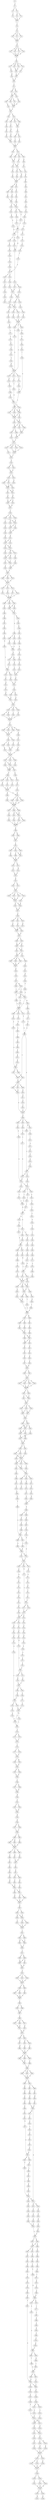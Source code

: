 strict digraph  {
	S0 -> S1 [ label = V ];
	S1 -> S2 [ label = L ];
	S1 -> S3 [ label = I ];
	S2 -> S4 [ label = S ];
	S3 -> S5 [ label = L ];
	S3 -> S6 [ label = A ];
	S4 -> S7 [ label = A ];
	S5 -> S7 [ label = A ];
	S6 -> S7 [ label = A ];
	S7 -> S8 [ label = L ];
	S8 -> S9 [ label = K ];
	S9 -> S10 [ label = N ];
	S9 -> S11 [ label = T ];
	S9 -> S12 [ label = G ];
	S10 -> S13 [ label = L ];
	S11 -> S13 [ label = L ];
	S12 -> S13 [ label = L ];
	S13 -> S14 [ label = Q ];
	S14 -> S15 [ label = Q ];
	S14 -> S16 [ label = E ];
	S14 -> S17 [ label = D ];
	S14 -> S18 [ label = A ];
	S15 -> S19 [ label = K ];
	S16 -> S19 [ label = K ];
	S17 -> S19 [ label = K ];
	S18 -> S19 [ label = K ];
	S19 -> S20 [ label = I ];
	S20 -> S21 [ label = D ];
	S20 -> S22 [ label = H ];
	S20 -> S23 [ label = Y ];
	S20 -> S24 [ label = K ];
	S21 -> S25 [ label = Q ];
	S22 -> S26 [ label = R ];
	S23 -> S27 [ label = N ];
	S24 -> S26 [ label = R ];
	S25 -> S28 [ label = M ];
	S26 -> S29 [ label = L ];
	S27 -> S29 [ label = L ];
	S28 -> S30 [ label = E ];
	S29 -> S30 [ label = E ];
	S30 -> S31 [ label = L ];
	S31 -> S32 [ label = E ];
	S31 -> S33 [ label = D ];
	S32 -> S34 [ label = K ];
	S32 -> S35 [ label = R ];
	S33 -> S35 [ label = R ];
	S34 -> S36 [ label = K ];
	S35 -> S37 [ label = T ];
	S35 -> S38 [ label = S ];
	S35 -> S39 [ label = A ];
	S36 -> S40 [ label = Q ];
	S37 -> S40 [ label = Q ];
	S38 -> S41 [ label = K ];
	S39 -> S40 [ label = Q ];
	S40 -> S42 [ label = A ];
	S41 -> S42 [ label = A ];
	S42 -> S43 [ label = K ];
	S42 -> S44 [ label = E ];
	S43 -> S45 [ label = A ];
	S44 -> S46 [ label = D ];
	S44 -> S47 [ label = K ];
	S44 -> S48 [ label = S ];
	S45 -> S49 [ label = K ];
	S46 -> S50 [ label = N ];
	S47 -> S50 [ label = N ];
	S48 -> S51 [ label = S ];
	S49 -> S52 [ label = N ];
	S50 -> S53 [ label = L ];
	S51 -> S54 [ label = M ];
	S52 -> S55 [ label = Q ];
	S53 -> S56 [ label = N ];
	S53 -> S57 [ label = K ];
	S54 -> S58 [ label = R ];
	S55 -> S59 [ label = Q ];
	S56 -> S60 [ label = T ];
	S57 -> S61 [ label = S ];
	S58 -> S59 [ label = Q ];
	S59 -> S62 [ label = L ];
	S60 -> S62 [ label = L ];
	S61 -> S62 [ label = L ];
	S62 -> S63 [ label = S ];
	S62 -> S64 [ label = A ];
	S63 -> S65 [ label = H ];
	S63 -> S66 [ label = R ];
	S63 -> S67 [ label = E ];
	S64 -> S68 [ label = A ];
	S65 -> S69 [ label = R ];
	S66 -> S70 [ label = E ];
	S67 -> S71 [ label = K ];
	S68 -> S70 [ label = E ];
	S69 -> S72 [ label = V ];
	S70 -> S73 [ label = A ];
	S70 -> S74 [ label = T ];
	S71 -> S73 [ label = A ];
	S72 -> S75 [ label = T ];
	S73 -> S76 [ label = A ];
	S73 -> S77 [ label = Q ];
	S74 -> S78 [ label = S ];
	S75 -> S79 [ label = N ];
	S76 -> S80 [ label = Q ];
	S77 -> S81 [ label = W ];
	S78 -> S82 [ label = L ];
	S79 -> S83 [ label = H ];
	S80 -> S84 [ label = Y ];
	S81 -> S84 [ label = Y ];
	S82 -> S84 [ label = Y ];
	S83 -> S85 [ label = Q ];
	S84 -> S86 [ label = K ];
	S84 -> S87 [ label = R ];
	S85 -> S88 [ label = P ];
	S86 -> S89 [ label = K ];
	S86 -> S90 [ label = D ];
	S87 -> S91 [ label = G ];
	S88 -> S92 [ label = V ];
	S89 -> S93 [ label = A ];
	S90 -> S94 [ label = L ];
	S91 -> S95 [ label = E ];
	S92 -> S96 [ label = S ];
	S93 -> S97 [ label = L ];
	S94 -> S97 [ label = L ];
	S95 -> S98 [ label = P ];
	S96 -> S99 [ label = S ];
	S97 -> S100 [ label = E ];
	S97 -> S101 [ label = T ];
	S98 -> S100 [ label = E ];
	S99 -> S102 [ label = P ];
	S100 -> S103 [ label = D ];
	S100 -> S104 [ label = Q ];
	S101 -> S105 [ label = K ];
	S102 -> S106 [ label = Y ];
	S103 -> S107 [ label = E ];
	S104 -> S108 [ label = P ];
	S105 -> S109 [ label = S ];
	S106 -> S110 [ label = V ];
	S107 -> S111 [ label = T ];
	S108 -> S112 [ label = K ];
	S109 -> S113 [ label = Q ];
	S110 -> S114 [ label = E ];
	S111 -> S115 [ label = N ];
	S111 -> S116 [ label = S ];
	S112 -> S111 [ label = T ];
	S113 -> S115 [ label = N ];
	S114 -> S117 [ label = A ];
	S115 -> S118 [ label = E ];
	S115 -> S119 [ label = S ];
	S116 -> S120 [ label = N ];
	S117 -> S121 [ label = A ];
	S118 -> S122 [ label = R ];
	S119 -> S123 [ label = P ];
	S120 -> S124 [ label = L ];
	S121 -> S125 [ label = L ];
	S122 -> S120 [ label = N ];
	S123 -> S126 [ label = T ];
	S124 -> S127 [ label = V ];
	S124 -> S128 [ label = N ];
	S125 -> S129 [ label = P ];
	S126 -> S130 [ label = A ];
	S127 -> S131 [ label = H ];
	S128 -> S132 [ label = V ];
	S129 -> S133 [ label = T ];
	S130 -> S134 [ label = K ];
	S131 -> S135 [ label = Q ];
	S131 -> S136 [ label = S ];
	S132 -> S135 [ label = Q ];
	S133 -> S137 [ label = A ];
	S134 -> S138 [ label = P ];
	S135 -> S139 [ label = E ];
	S135 -> S140 [ label = K ];
	S136 -> S141 [ label = P ];
	S137 -> S142 [ label = G ];
	S137 -> S143 [ label = E ];
	S138 -> S137 [ label = A ];
	S139 -> S144 [ label = L ];
	S140 -> S145 [ label = G ];
	S141 -> S146 [ label = Q ];
	S142 -> S147 [ label = Q ];
	S143 -> S148 [ label = A ];
	S144 -> S149 [ label = I ];
	S145 -> S150 [ label = W ];
	S145 -> S151 [ label = A ];
	S146 -> S152 [ label = P ];
	S147 -> S153 [ label = P ];
	S148 -> S154 [ label = L ];
	S149 -> S155 [ label = K ];
	S150 -> S156 [ label = N ];
	S151 -> S157 [ label = T ];
	S152 -> S158 [ label = G ];
	S153 -> S159 [ label = G ];
	S154 -> S131 [ label = H ];
	S155 -> S160 [ label = Q ];
	S156 -> S160 [ label = Q ];
	S157 -> S160 [ label = Q ];
	S158 -> S161 [ label = S ];
	S159 -> S162 [ label = P ];
	S160 -> S163 [ label = E ];
	S160 -> S164 [ label = K ];
	S160 -> S165 [ label = D ];
	S161 -> S166 [ label = R ];
	S162 -> S167 [ label = D ];
	S163 -> S168 [ label = E ];
	S164 -> S169 [ label = K ];
	S165 -> S170 [ label = T ];
	S166 -> S171 [ label = Y ];
	S167 -> S145 [ label = G ];
	S168 -> S172 [ label = Y ];
	S168 -> S173 [ label = R ];
	S168 -> S174 [ label = L ];
	S169 -> S175 [ label = D ];
	S170 -> S168 [ label = E ];
	S171 -> S176 [ label = S ];
	S172 -> S177 [ label = T ];
	S173 -> S178 [ label = N ];
	S174 -> S179 [ label = V ];
	S175 -> S180 [ label = I ];
	S176 -> S181 [ label = P ];
	S177 -> S182 [ label = L ];
	S178 -> S183 [ label = T ];
	S179 -> S184 [ label = A ];
	S180 -> S185 [ label = S ];
	S181 -> S186 [ label = S ];
	S182 -> S187 [ label = K ];
	S183 -> S188 [ label = I ];
	S184 -> S189 [ label = Q ];
	S185 -> S190 [ label = I ];
	S186 -> S191 [ label = P ];
	S187 -> S192 [ label = L ];
	S187 -> S193 [ label = T ];
	S188 -> S194 [ label = G ];
	S189 -> S192 [ label = L ];
	S190 -> S189 [ label = Q ];
	S191 -> S195 [ label = N ];
	S192 -> S196 [ label = Q ];
	S192 -> S197 [ label = S ];
	S192 -> S198 [ label = R ];
	S193 -> S198 [ label = R ];
	S194 -> S187 [ label = K ];
	S195 -> S199 [ label = R ];
	S196 -> S200 [ label = S ];
	S197 -> S200 [ label = S ];
	S198 -> S201 [ label = N ];
	S198 -> S200 [ label = S ];
	S199 -> S168 [ label = E ];
	S200 -> S202 [ label = V ];
	S200 -> S203 [ label = A ];
	S201 -> S203 [ label = A ];
	S202 -> S204 [ label = E ];
	S203 -> S205 [ label = Q ];
	S203 -> S206 [ label = D ];
	S203 -> S204 [ label = E ];
	S204 -> S207 [ label = A ];
	S204 -> S208 [ label = S ];
	S205 -> S209 [ label = T ];
	S206 -> S209 [ label = T ];
	S207 -> S210 [ label = Q ];
	S208 -> S211 [ label = R ];
	S209 -> S211 [ label = R ];
	S210 -> S212 [ label = C ];
	S211 -> S212 [ label = C ];
	S212 -> S213 [ label = K ];
	S212 -> S214 [ label = T ];
	S212 -> S215 [ label = R ];
	S212 -> S216 [ label = C ];
	S213 -> S217 [ label = I ];
	S214 -> S218 [ label = L ];
	S215 -> S218 [ label = L ];
	S216 -> S218 [ label = L ];
	S217 -> S219 [ label = L ];
	S218 -> S219 [ label = L ];
	S219 -> S220 [ label = E ];
	S220 -> S221 [ label = K ];
	S220 -> S222 [ label = R ];
	S221 -> S223 [ label = Q ];
	S222 -> S223 [ label = Q ];
	S223 -> S224 [ label = F ];
	S223 -> S225 [ label = L ];
	S224 -> S226 [ label = N ];
	S225 -> S227 [ label = E ];
	S225 -> S228 [ label = D ];
	S226 -> S229 [ label = Y ];
	S227 -> S229 [ label = Y ];
	S227 -> S230 [ label = N ];
	S228 -> S229 [ label = Y ];
	S229 -> S231 [ label = M ];
	S229 -> S232 [ label = T ];
	S230 -> S231 [ label = M ];
	S231 -> S233 [ label = R ];
	S232 -> S234 [ label = K ];
	S233 -> S235 [ label = K ];
	S233 -> S236 [ label = R ];
	S234 -> S236 [ label = R ];
	S235 -> S237 [ label = M ];
	S236 -> S237 [ label = M ];
	S237 -> S238 [ label = V ];
	S238 -> S239 [ label = E ];
	S238 -> S240 [ label = L ];
	S238 -> S241 [ label = Q ];
	S239 -> S242 [ label = I ];
	S239 -> S243 [ label = N ];
	S240 -> S243 [ label = N ];
	S241 -> S244 [ label = C ];
	S242 -> S245 [ label = G ];
	S243 -> S246 [ label = V ];
	S243 -> S247 [ label = A ];
	S244 -> S247 [ label = A ];
	S245 -> S248 [ label = N ];
	S246 -> S249 [ label = E ];
	S247 -> S249 [ label = E ];
	S248 -> S250 [ label = K ];
	S249 -> S251 [ label = R ];
	S250 -> S252 [ label = E ];
	S251 -> S252 [ label = E ];
	S251 -> S253 [ label = D ];
	S252 -> S254 [ label = R ];
	S252 -> S255 [ label = K ];
	S253 -> S255 [ label = K ];
	S254 -> S256 [ label = K ];
	S254 -> S257 [ label = G ];
	S255 -> S258 [ label = N ];
	S256 -> S259 [ label = A ];
	S257 -> S260 [ label = E ];
	S258 -> S261 [ label = M ];
	S258 -> S259 [ label = A ];
	S259 -> S262 [ label = V ];
	S259 -> S263 [ label = I ];
	S260 -> S264 [ label = A ];
	S261 -> S263 [ label = I ];
	S262 -> S265 [ label = A ];
	S263 -> S266 [ label = L ];
	S264 -> S266 [ label = L ];
	S265 -> S267 [ label = E ];
	S266 -> S267 [ label = E ];
	S267 -> S268 [ label = K ];
	S267 -> S269 [ label = Q ];
	S267 -> S270 [ label = R ];
	S268 -> S271 [ label = Q ];
	S269 -> S271 [ label = Q ];
	S270 -> S271 [ label = Q ];
	S271 -> S272 [ label = S ];
	S271 -> S273 [ label = T ];
	S271 -> S274 [ label = V ];
	S272 -> S275 [ label = L ];
	S273 -> S276 [ label = Q ];
	S274 -> S277 [ label = A ];
	S274 -> S278 [ label = S ];
	S275 -> S279 [ label = L ];
	S276 -> S279 [ label = L ];
	S277 -> S279 [ label = L ];
	S278 -> S279 [ label = L ];
	S279 -> S280 [ label = P ];
	S279 -> S281 [ label = Q ];
	S279 -> S282 [ label = E ];
	S280 -> S283 [ label = N ];
	S281 -> S284 [ label = R ];
	S281 -> S285 [ label = K ];
	S282 -> S284 [ label = R ];
	S283 -> S286 [ label = L ];
	S284 -> S287 [ label = E ];
	S285 -> S287 [ label = E ];
	S286 -> S288 [ label = Q ];
	S287 -> S289 [ label = K ];
	S287 -> S290 [ label = R ];
	S288 -> S291 [ label = P ];
	S289 -> S292 [ label = E ];
	S289 -> S293 [ label = L ];
	S290 -> S294 [ label = G ];
	S291 -> S295 [ label = S ];
	S292 -> S296 [ label = Q ];
	S293 -> S297 [ label = K ];
	S294 -> S298 [ label = R ];
	S295 -> S299 [ label = S ];
	S296 -> S300 [ label = D ];
	S297 -> S300 [ label = D ];
	S298 -> S301 [ label = V ];
	S299 -> S302 [ label = S ];
	S300 -> S303 [ label = Q ];
	S301 -> S304 [ label = T ];
	S302 -> S305 [ label = D ];
	S303 -> S306 [ label = M ];
	S303 -> S307 [ label = E ];
	S304 -> S308 [ label = A ];
	S305 -> S309 [ label = V ];
	S306 -> S310 [ label = K ];
	S307 -> S311 [ label = Q ];
	S308 -> S312 [ label = E ];
	S309 -> S313 [ label = K ];
	S309 -> S314 [ label = H ];
	S310 -> S315 [ label = L ];
	S311 -> S309 [ label = V ];
	S312 -> S316 [ label = N ];
	S313 -> S317 [ label = S ];
	S314 -> S318 [ label = G ];
	S315 -> S319 [ label = Q ];
	S316 -> S320 [ label = R ];
	S317 -> S321 [ label = Q ];
	S318 -> S322 [ label = K ];
	S319 -> S323 [ label = A ];
	S320 -> S324 [ label = E ];
	S321 -> S325 [ label = G ];
	S322 -> S326 [ label = L ];
	S323 -> S322 [ label = K ];
	S324 -> S327 [ label = A ];
	S325 -> S328 [ label = K ];
	S326 -> S329 [ label = E ];
	S326 -> S330 [ label = D ];
	S327 -> S319 [ label = Q ];
	S328 -> S331 [ label = K ];
	S329 -> S331 [ label = K ];
	S330 -> S332 [ label = Q ];
	S331 -> S333 [ label = L ];
	S332 -> S333 [ label = L ];
	S333 -> S334 [ label = E ];
	S333 -> S335 [ label = D ];
	S333 -> S336 [ label = K ];
	S334 -> S337 [ label = R ];
	S334 -> S338 [ label = M ];
	S335 -> S339 [ label = L ];
	S336 -> S340 [ label = K ];
	S337 -> S341 [ label = L ];
	S338 -> S341 [ label = L ];
	S339 -> S341 [ label = L ];
	S340 -> S341 [ label = L ];
	S341 -> S342 [ label = E ];
	S342 -> S343 [ label = I ];
	S342 -> S344 [ label = K ];
	S342 -> S345 [ label = H ];
	S342 -> S346 [ label = Q ];
	S343 -> S347 [ label = E ];
	S344 -> S347 [ label = E ];
	S345 -> S348 [ label = R ];
	S346 -> S347 [ label = E ];
	S347 -> S349 [ label = Y ];
	S347 -> S350 [ label = C ];
	S348 -> S351 [ label = F ];
	S349 -> S352 [ label = S ];
	S350 -> S353 [ label = F ];
	S350 -> S354 [ label = L ];
	S351 -> S355 [ label = E ];
	S352 -> S356 [ label = K ];
	S353 -> S356 [ label = K ];
	S354 -> S357 [ label = R ];
	S355 -> S358 [ label = D ];
	S356 -> S359 [ label = L ];
	S357 -> S359 [ label = L ];
	S358 -> S359 [ label = L ];
	S359 -> S360 [ label = S ];
	S359 -> S361 [ label = T ];
	S359 -> S362 [ label = A ];
	S360 -> S363 [ label = R ];
	S361 -> S364 [ label = T ];
	S361 -> S365 [ label = S ];
	S362 -> S365 [ label = S ];
	S363 -> S366 [ label = T ];
	S364 -> S366 [ label = T ];
	S365 -> S367 [ label = R ];
	S365 -> S366 [ label = T ];
	S366 -> S368 [ label = Q ];
	S367 -> S369 [ label = K ];
	S368 -> S370 [ label = A ];
	S368 -> S371 [ label = K ];
	S368 -> S372 [ label = S ];
	S369 -> S373 [ label = N ];
	S370 -> S374 [ label = L ];
	S371 -> S375 [ label = T ];
	S372 -> S376 [ label = M ];
	S373 -> S377 [ label = K ];
	S374 -> S378 [ label = A ];
	S375 -> S378 [ label = A ];
	S376 -> S378 [ label = A ];
	S377 -> S379 [ label = S ];
	S378 -> S380 [ label = D ];
	S378 -> S381 [ label = E ];
	S379 -> S381 [ label = E ];
	S380 -> S382 [ label = T ];
	S381 -> S383 [ label = D ];
	S381 -> S384 [ label = V ];
	S381 -> S385 [ label = K ];
	S382 -> S386 [ label = K ];
	S383 -> S386 [ label = K ];
	S384 -> S386 [ label = K ];
	S385 -> S386 [ label = K ];
	S386 -> S387 [ label = L ];
	S386 -> S388 [ label = I ];
	S386 -> S389 [ label = V ];
	S387 -> S390 [ label = A ];
	S388 -> S391 [ label = K ];
	S388 -> S392 [ label = Q ];
	S389 -> S391 [ label = K ];
	S390 -> S393 [ label = I ];
	S391 -> S394 [ label = H ];
	S391 -> S395 [ label = E ];
	S392 -> S396 [ label = Q ];
	S393 -> S397 [ label = L ];
	S394 -> S397 [ label = L ];
	S395 -> S397 [ label = L ];
	S396 -> S397 [ label = L ];
	S397 -> S398 [ label = E ];
	S398 -> S399 [ label = E ];
	S398 -> S400 [ label = H ];
	S399 -> S401 [ label = K ];
	S400 -> S401 [ label = K ];
	S401 -> S402 [ label = L ];
	S402 -> S403 [ label = Q ];
	S402 -> S404 [ label = K ];
	S402 -> S405 [ label = L ];
	S403 -> S406 [ label = K ];
	S404 -> S407 [ label = E ];
	S404 -> S408 [ label = L ];
	S405 -> S407 [ label = E ];
	S406 -> S409 [ label = E ];
	S407 -> S409 [ label = E ];
	S408 -> S409 [ label = E ];
	S409 -> S410 [ label = T ];
	S409 -> S411 [ label = E ];
	S410 -> S412 [ label = C ];
	S411 -> S413 [ label = H ];
	S412 -> S414 [ label = Q ];
	S413 -> S414 [ label = Q ];
	S414 -> S415 [ label = R ];
	S415 -> S416 [ label = L ];
	S415 -> S417 [ label = K ];
	S416 -> S418 [ label = L ];
	S417 -> S418 [ label = L ];
	S418 -> S419 [ label = V ];
	S418 -> S420 [ label = F ];
	S418 -> S421 [ label = L ];
	S418 -> S422 [ label = I ];
	S419 -> S423 [ label = Q ];
	S420 -> S423 [ label = Q ];
	S421 -> S424 [ label = S ];
	S422 -> S423 [ label = Q ];
	S423 -> S425 [ label = E ];
	S423 -> S426 [ label = D ];
	S424 -> S426 [ label = D ];
	S425 -> S427 [ label = K ];
	S426 -> S427 [ label = K ];
	S427 -> S428 [ label = A ];
	S428 -> S429 [ label = E ];
	S428 -> S430 [ label = S ];
	S428 -> S431 [ label = A ];
	S429 -> S432 [ label = R ];
	S430 -> S433 [ label = E ];
	S431 -> S434 [ label = Q ];
	S432 -> S435 [ label = L ];
	S433 -> S435 [ label = L ];
	S434 -> S436 [ label = F ];
	S434 -> S435 [ label = L ];
	S435 -> S437 [ label = Q ];
	S436 -> S437 [ label = Q ];
	S437 -> S438 [ label = R ];
	S437 -> S439 [ label = T ];
	S438 -> S440 [ label = E ];
	S439 -> S441 [ label = G ];
	S439 -> S440 [ label = E ];
	S440 -> S442 [ label = L ];
	S440 -> S443 [ label = A ];
	S441 -> S442 [ label = L ];
	S442 -> S444 [ label = D ];
	S442 -> S445 [ label = E ];
	S443 -> S445 [ label = E ];
	S444 -> S446 [ label = T ];
	S445 -> S447 [ label = I ];
	S445 -> S448 [ label = K ];
	S445 -> S449 [ label = M ];
	S446 -> S450 [ label = S ];
	S447 -> S451 [ label = N ];
	S448 -> S451 [ label = N ];
	S449 -> S451 [ label = N ];
	S450 -> S452 [ label = L ];
	S451 -> S453 [ label = R ];
	S452 -> S454 [ label = R ];
	S453 -> S455 [ label = I ];
	S454 -> S456 [ label = S ];
	S455 -> S457 [ label = L ];
	S456 -> S458 [ label = P ];
	S457 -> S459 [ label = M ];
	S457 -> S460 [ label = H ];
	S458 -> S461 [ label = A ];
	S459 -> S462 [ label = S ];
	S459 -> S463 [ label = C ];
	S460 -> S462 [ label = S ];
	S461 -> S464 [ label = W ];
	S461 -> S465 [ label = V ];
	S462 -> S466 [ label = S ];
	S462 -> S461 [ label = A ];
	S463 -> S467 [ label = H ];
	S464 -> S468 [ label = V ];
	S465 -> S469 [ label = S ];
	S465 -> S470 [ label = P ];
	S465 -> S471 [ label = S ];
	S466 -> S465 [ label = V ];
	S467 -> S472 [ label = E ];
	S468 -> S473 [ label = K ];
	S469 -> S474 [ label = N ];
	S470 -> S475 [ label = V ];
	S471 -> S476 [ label = S ];
	S472 -> S465 [ label = V ];
	S473 -> S477 [ label = T ];
	S474 -> S478 [ label = P ];
	S475 -> S479 [ label = R ];
	S476 -> S480 [ label = E ];
	S477 -> S481 [ label = E ];
	S478 -> S482 [ label = K ];
	S479 -> S483 [ label = D ];
	S480 -> S484 [ label = K ];
	S480 -> S485 [ label = S ];
	S481 -> S480 [ label = E ];
	S482 -> S486 [ label = Q ];
	S482 -> S487 [ label = S ];
	S483 -> S488 [ label = T ];
	S484 -> S489 [ label = K ];
	S485 -> S490 [ label = K ];
	S486 -> S491 [ label = P ];
	S487 -> S485 [ label = S ];
	S488 -> S492 [ label = S ];
	S489 -> S493 [ label = T ];
	S489 -> S494 [ label = S ];
	S489 -> S495 [ label = K ];
	S490 -> S496 [ label = E ];
	S490 -> S497 [ label = K ];
	S490 -> S498 [ label = P ];
	S491 -> S490 [ label = K ];
	S492 -> S499 [ label = K ];
	S493 -> S500 [ label = Q ];
	S493 -> S501 [ label = T ];
	S494 -> S502 [ label = S ];
	S495 -> S503 [ label = K ];
	S496 -> S504 [ label = K ];
	S497 -> S504 [ label = K ];
	S498 -> S505 [ label = R ];
	S499 -> S506 [ label = P ];
	S500 -> S507 [ label = T ];
	S501 -> S508 [ label = V ];
	S502 -> S509 [ label = K ];
	S503 -> S510 [ label = A ];
	S504 -> S484 [ label = K ];
	S505 -> S511 [ label = K ];
	S506 -> S512 [ label = R ];
	S507 -> S513 [ label = P ];
	S507 -> S514 [ label = R ];
	S508 -> S515 [ label = I ];
	S509 -> S516 [ label = K ];
	S510 -> S517 [ label = V ];
	S511 -> S518 [ label = A ];
	S512 -> S519 [ label = K ];
	S513 -> S520 [ label = R ];
	S514 -> S516 [ label = K ];
	S515 -> S521 [ label = D ];
	S516 -> S522 [ label = T ];
	S516 -> S523 [ label = I ];
	S517 -> S514 [ label = R ];
	S518 -> S524 [ label = V ];
	S519 -> S482 [ label = K ];
	S520 -> S522 [ label = T ];
	S521 -> S525 [ label = A ];
	S522 -> S526 [ label = A ];
	S522 -> S527 [ label = K ];
	S522 -> S528 [ label = P ];
	S523 -> S529 [ label = S ];
	S524 -> S484 [ label = K ];
	S525 -> S530 [ label = E ];
	S526 -> S531 [ label = K ];
	S527 -> S532 [ label = C ];
	S528 -> S533 [ label = V ];
	S529 -> S534 [ label = T ];
	S530 -> S535 [ label = K ];
	S531 -> S536 [ label = N ];
	S532 -> S537 [ label = L ];
	S533 -> S538 [ label = T ];
	S534 -> S538 [ label = T ];
	S535 -> S539 [ label = P ];
	S536 -> S540 [ label = P ];
	S537 -> S541 [ label = K ];
	S538 -> S541 [ label = K ];
	S539 -> S507 [ label = T ];
	S540 -> S542 [ label = P ];
	S541 -> S543 [ label = R ];
	S541 -> S544 [ label = N ];
	S542 -> S545 [ label = Q ];
	S543 -> S546 [ label = G ];
	S543 -> S547 [ label = R ];
	S544 -> S548 [ label = D ];
	S545 -> S549 [ label = Q ];
	S546 -> S550 [ label = P ];
	S547 -> S551 [ label = N ];
	S548 -> S552 [ label = V ];
	S549 -> S553 [ label = C ];
	S550 -> S554 [ label = P ];
	S551 -> S555 [ label = A ];
	S552 -> S554 [ label = P ];
	S553 -> S556 [ label = Q ];
	S554 -> S557 [ label = Q ];
	S554 -> S558 [ label = K ];
	S555 -> S559 [ label = P ];
	S556 -> S560 [ label = V ];
	S557 -> S561 [ label = Q ];
	S558 -> S562 [ label = P ];
	S559 -> S563 [ label = S ];
	S560 -> S564 [ label = V ];
	S561 -> S565 [ label = M ];
	S562 -> S566 [ label = V ];
	S563 -> S567 [ label = P ];
	S564 -> S568 [ label = L ];
	S565 -> S569 [ label = Y ];
	S566 -> S570 [ label = L ];
	S567 -> S571 [ label = H ];
	S568 -> S572 [ label = L ];
	S569 -> S573 [ label = S ];
	S569 -> S574 [ label = R ];
	S570 -> S575 [ label = F ];
	S571 -> S569 [ label = Y ];
	S572 -> S576 [ label = G ];
	S573 -> S577 [ label = K ];
	S574 -> S578 [ label = L ];
	S575 -> S579 [ label = P ];
	S576 -> S580 [ label = Q ];
	S577 -> S581 [ label = N ];
	S577 -> S582 [ label = F ];
	S577 -> S583 [ label = A ];
	S578 -> S581 [ label = N ];
	S579 -> S577 [ label = K ];
	S580 -> S584 [ label = L ];
	S581 -> S585 [ label = K ];
	S581 -> S586 [ label = L ];
	S582 -> S587 [ label = G ];
	S583 -> S585 [ label = K ];
	S584 -> S577 [ label = K ];
	S585 -> S588 [ label = K ];
	S585 -> S589 [ label = Q ];
	S586 -> S590 [ label = A ];
	S587 -> S591 [ label = S ];
	S588 -> S592 [ label = M ];
	S589 -> S593 [ label = L ];
	S590 -> S594 [ label = D ];
	S591 -> S592 [ label = M ];
	S592 -> S595 [ label = P ];
	S593 -> S595 [ label = P ];
	S594 -> S596 [ label = V ];
	S595 -> S597 [ label = F ];
	S595 -> S598 [ label = M ];
	S596 -> S595 [ label = P ];
	S597 -> S599 [ label = V ];
	S597 -> S600 [ label = I ];
	S598 -> S601 [ label = L ];
	S599 -> S602 [ label = A ];
	S600 -> S603 [ label = T ];
	S601 -> S604 [ label = S ];
	S602 -> S605 [ label = G ];
	S603 -> S605 [ label = G ];
	S604 -> S606 [ label = E ];
	S605 -> S607 [ label = K ];
	S605 -> S608 [ label = T ];
	S606 -> S607 [ label = K ];
	S607 -> S609 [ label = S ];
	S607 -> S610 [ label = P ];
	S608 -> S609 [ label = S ];
	S609 -> S611 [ label = T ];
	S610 -> S612 [ label = A ];
	S611 -> S613 [ label = S ];
	S612 -> S614 [ label = R ];
	S613 -> S615 [ label = P ];
	S614 -> S616 [ label = A ];
	S615 -> S617 [ label = S ];
	S616 -> S618 [ label = C ];
	S617 -> S619 [ label = H ];
	S618 -> S619 [ label = H ];
	S619 -> S620 [ label = S ];
	S619 -> S621 [ label = A ];
	S620 -> S622 [ label = V ];
	S621 -> S622 [ label = V ];
	S622 -> S623 [ label = H ];
	S622 -> S624 [ label = N ];
	S622 -> S625 [ label = S ];
	S622 -> S626 [ label = R ];
	S623 -> S627 [ label = A ];
	S624 -> S627 [ label = A ];
	S625 -> S627 [ label = A ];
	S626 -> S627 [ label = A ];
	S627 -> S628 [ label = N ];
	S627 -> S629 [ label = S ];
	S628 -> S630 [ label = V ];
	S628 -> S631 [ label = L ];
	S629 -> S630 [ label = V ];
	S630 -> S632 [ label = Q ];
	S631 -> S632 [ label = Q ];
	S632 -> S633 [ label = S ];
	S632 -> S634 [ label = N ];
	S632 -> S635 [ label = R ];
	S633 -> S636 [ label = V ];
	S634 -> S637 [ label = L ];
	S634 -> S636 [ label = V ];
	S635 -> S637 [ label = L ];
	S636 -> S638 [ label = L ];
	S637 -> S638 [ label = L ];
	S638 -> S639 [ label = H ];
	S638 -> S640 [ label = Q ];
	S639 -> S641 [ label = M ];
	S639 -> S642 [ label = D ];
	S639 -> S643 [ label = I ];
	S640 -> S641 [ label = M ];
	S641 -> S644 [ label = M ];
	S641 -> S645 [ label = V ];
	S642 -> S646 [ label = L ];
	S643 -> S644 [ label = M ];
	S644 -> S647 [ label = K ];
	S645 -> S648 [ label = Q ];
	S646 -> S647 [ label = K ];
	S647 -> S649 [ label = H ];
	S648 -> S649 [ label = H ];
	S649 -> S650 [ label = H ];
	S649 -> S651 [ label = Y ];
	S650 -> S652 [ label = Q ];
	S650 -> S653 [ label = S ];
	S651 -> S654 [ label = G ];
	S652 -> S655 [ label = P ];
	S653 -> S655 [ label = P ];
	S653 -> S656 [ label = H ];
	S654 -> S655 [ label = P ];
	S655 -> S657 [ label = W ];
	S655 -> S658 [ label = Q ];
	S655 -> S659 [ label = L ];
	S656 -> S658 [ label = Q ];
	S657 -> S660 [ label = L ];
	S658 -> S661 [ label = I ];
	S658 -> S660 [ label = L ];
	S659 -> S662 [ label = Y ];
	S660 -> S663 [ label = C ];
	S661 -> S664 [ label = L ];
	S662 -> S663 [ label = C ];
	S663 -> S665 [ label = E ];
	S663 -> S666 [ label = N ];
	S663 -> S667 [ label = D ];
	S664 -> S668 [ label = Q ];
	S665 -> S669 [ label = Q ];
	S666 -> S670 [ label = D ];
	S667 -> S671 [ label = G ];
	S668 -> S672 [ label = K ];
	S669 -> S673 [ label = V ];
	S670 -> S674 [ label = A ];
	S671 -> S675 [ label = N ];
	S672 -> S676 [ label = P ];
	S673 -> S677 [ label = S ];
	S675 -> S679 [ label = Q ];
	S676 -> S680 [ label = A ];
	S677 -> S681 [ label = A ];
	S679 -> S682 [ label = D ];
	S680 -> S683 [ label = E ];
	S681 -> S684 [ label = L ];
	S682 -> S684 [ label = L ];
	S683 -> S685 [ label = V ];
	S684 -> S686 [ label = H ];
	S685 -> S687 [ label = A ];
	S686 -> S688 [ label = A ];
	S686 -> S689 [ label = I ];
	S687 -> S690 [ label = I ];
	S687 -> S691 [ label = E ];
	S688 -> S692 [ label = P ];
	S689 -> S693 [ label = R ];
	S690 -> S694 [ label = R ];
	S691 -> S695 [ label = P ];
	S692 -> S696 [ label = A ];
	S693 -> S697 [ label = S ];
	S694 -> S698 [ label = R ];
	S695 -> S698 [ label = R ];
	S696 -> S699 [ label = G ];
	S697 -> S700 [ label = P ];
	S698 -> S701 [ label = N ];
	S698 -> S702 [ label = C ];
	S699 -> S687 [ label = A ];
	S700 -> S703 [ label = Q ];
	S701 -> S704 [ label = L ];
	S702 -> S704 [ label = L ];
	S703 -> S705 [ label = K ];
	S704 -> S706 [ label = S ];
	S704 -> S707 [ label = Y ];
	S704 -> S708 [ label = R ];
	S705 -> S701 [ label = N ];
	S706 -> S709 [ label = G ];
	S707 -> S710 [ label = K ];
	S708 -> S711 [ label = N ];
	S709 -> S712 [ label = E ];
	S710 -> S713 [ label = P ];
	S711 -> S714 [ label = S ];
	S712 -> S715 [ label = F ];
	S713 -> S716 [ label = T ];
	S714 -> S717 [ label = Q ];
	S714 -> S718 [ label = R ];
	S715 -> S719 [ label = S ];
	S716 -> S720 [ label = R ];
	S717 -> S721 [ label = C ];
	S718 -> S721 [ label = C ];
	S719 -> S722 [ label = S ];
	S720 -> S723 [ label = T ];
	S721 -> S724 [ label = K ];
	S721 -> S725 [ label = E ];
	S722 -> S726 [ label = K ];
	S723 -> S727 [ label = T ];
	S724 -> S728 [ label = P ];
	S724 -> S729 [ label = V ];
	S725 -> S730 [ label = N ];
	S726 -> S731 [ label = P ];
	S727 -> S714 [ label = S ];
	S728 -> S732 [ label = Q ];
	S729 -> S733 [ label = V ];
	S730 -> S734 [ label = G ];
	S731 -> S735 [ label = A ];
	S732 -> S736 [ label = A ];
	S733 -> S737 [ label = P ];
	S734 -> S738 [ label = R ];
	S735 -> S739 [ label = R ];
	S736 -> S740 [ label = G ];
	S737 -> S741 [ label = P ];
	S738 -> S742 [ label = D ];
	S739 -> S724 [ label = K ];
	S740 -> S743 [ label = D ];
	S741 -> S744 [ label = H ];
	S742 -> S745 [ label = L ];
	S743 -> S746 [ label = Q ];
	S744 -> S747 [ label = S ];
	S745 -> S748 [ label = R ];
	S746 -> S749 [ label = S ];
	S747 -> S750 [ label = K ];
	S747 -> S751 [ label = S ];
	S748 -> S752 [ label = G ];
	S749 -> S753 [ label = L ];
	S749 -> S754 [ label = S ];
	S750 -> S755 [ label = K ];
	S751 -> S756 [ label = S ];
	S752 -> S757 [ label = S ];
	S753 -> S758 [ label = D ];
	S754 -> S759 [ label = G ];
	S755 -> S760 [ label = S ];
	S756 -> S760 [ label = S ];
	S757 -> S761 [ label = V ];
	S758 -> S762 [ label = S ];
	S758 -> S763 [ label = N ];
	S759 -> S764 [ label = G ];
	S760 -> S765 [ label = V ];
	S760 -> S766 [ label = A ];
	S761 -> S747 [ label = S ];
	S762 -> S767 [ label = L ];
	S763 -> S767 [ label = L ];
	S764 -> S762 [ label = S ];
	S765 -> S768 [ label = S ];
	S766 -> S769 [ label = P ];
	S767 -> S770 [ label = S ];
	S768 -> S771 [ label = I ];
	S769 -> S749 [ label = S ];
	S770 -> S772 [ label = D ];
	S770 -> S773 [ label = E ];
	S771 -> S774 [ label = C ];
	S772 -> S775 [ label = L ];
	S773 -> S775 [ label = L ];
	S774 -> S758 [ label = D ];
	S775 -> S776 [ label = L ];
	S776 -> S777 [ label = L ];
	S776 -> S778 [ label = I ];
	S777 -> S779 [ label = A ];
	S778 -> S779 [ label = A ];
	S779 -> S780 [ label = L ];
	S779 -> S781 [ label = M ];
	S780 -> S782 [ label = Q ];
	S781 -> S782 [ label = Q ];
	S782 -> S783 [ label = D ];
	S782 -> S784 [ label = E ];
	S783 -> S785 [ label = E ];
	S784 -> S785 [ label = E ];
	S785 -> S786 [ label = L ];
	S786 -> S787 [ label = G ];
	S786 -> S788 [ label = D ];
	S787 -> S789 [ label = Q ];
	S788 -> S789 [ label = Q ];
	S789 -> S790 [ label = M ];
	S790 -> S791 [ label = S ];
	S791 -> S792 [ label = F ];
	S791 -> S793 [ label = V ];
	S792 -> S794 [ label = E ];
	S793 -> S794 [ label = E ];
	S794 -> S795 [ label = H ];
	S795 -> S796 [ label = Q ];
	S796 -> S797 [ label = D ];
	S796 -> S798 [ label = E ];
	S797 -> S799 [ label = L ];
	S798 -> S799 [ label = L ];
	S799 -> S800 [ label = L ];
	S799 -> S801 [ label = V ];
	S800 -> S802 [ label = R ];
	S800 -> S803 [ label = N ];
	S801 -> S804 [ label = T ];
	S802 -> S805 [ label = Q ];
	S803 -> S805 [ label = Q ];
	S804 -> S805 [ label = Q ];
	S805 -> S806 [ label = L ];
	S805 -> S807 [ label = M ];
	S805 -> S808 [ label = I ];
	S806 -> S809 [ label = G ];
	S807 -> S810 [ label = K ];
	S808 -> S811 [ label = Q ];
	S809 -> S812 [ label = V ];
	S810 -> S813 [ label = E ];
	S811 -> S813 [ label = E ];
	S812 -> S814 [ label = V ];
	S813 -> S815 [ label = T ];
	S814 -> S816 [ label = Q ];
	S815 -> S817 [ label = E ];
	S816 -> S818 [ label = N ];
	S817 -> S819 [ label = S ];
	S817 -> S820 [ label = R ];
	S818 -> S821 [ label = R ];
	S819 -> S822 [ label = H ];
	S820 -> S823 [ label = P ];
	S821 -> S824 [ label = E ];
	S822 -> S825 [ label = A ];
	S823 -> S824 [ label = E ];
	S824 -> S826 [ label = E ];
	S824 -> S827 [ label = V ];
	S825 -> S827 [ label = V ];
	S826 -> S828 [ label = K ];
	S827 -> S829 [ label = C ];
	S827 -> S830 [ label = R ];
	S828 -> S831 [ label = E ];
	S829 -> S831 [ label = E ];
	S830 -> S831 [ label = E ];
	S831 -> S832 [ label = D ];
	S832 -> S833 [ label = L ];
	S832 -> S834 [ label = I ];
	S833 -> S835 [ label = K ];
	S833 -> S836 [ label = E ];
	S834 -> S836 [ label = E ];
	S835 -> S837 [ label = L ];
	S836 -> S838 [ label = C ];
	S836 -> S839 [ label = R ];
	S837 -> S840 [ label = E ];
	S838 -> S840 [ label = E ];
	S839 -> S840 [ label = E ];
	S840 -> S841 [ label = L ];
	S841 -> S842 [ label = E ];
	S841 -> S843 [ label = D ];
	S842 -> S844 [ label = S ];
	S842 -> S845 [ label = H ];
	S843 -> S844 [ label = S ];
	S844 -> S846 [ label = L ];
	S845 -> S846 [ label = L ];
	S846 -> S847 [ label = V ];
	S847 -> S848 [ label = S ];
	S847 -> S849 [ label = K ];
	S848 -> S850 [ label = R ];
	S849 -> S851 [ label = K ];
	S849 -> S850 [ label = R ];
	S850 -> S852 [ label = M ];
	S851 -> S852 [ label = M ];
	S852 -> S853 [ label = E ];
	S853 -> S854 [ label = E ];
	S853 -> S855 [ label = I ];
	S853 -> S856 [ label = V ];
	S854 -> S857 [ label = K ];
	S855 -> S857 [ label = K ];
	S856 -> S857 [ label = K ];
	S857 -> S858 [ label = G ];
	S857 -> S859 [ label = R ];
	S858 -> S860 [ label = A ];
	S858 -> S861 [ label = D ];
	S859 -> S862 [ label = E ];
	S860 -> S863 [ label = Q ];
	S861 -> S863 [ label = Q ];
	S862 -> S863 [ label = Q ];
	S863 -> S864 [ label = I ];
	S864 -> S865 [ label = T ];
	S864 -> S866 [ label = S ];
	S865 -> S867 [ label = K ];
	S866 -> S867 [ label = K ];
	S867 -> S868 [ label = L ];
	S868 -> S869 [ label = R ];
	S868 -> S870 [ label = M ];
	S868 -> S871 [ label = K ];
	S869 -> S872 [ label = K ];
	S870 -> S872 [ label = K ];
	S871 -> S873 [ label = R ];
	S872 -> S874 [ label = H ];
	S873 -> S874 [ label = H ];
	S874 -> S875 [ label = W ];
	S874 -> S876 [ label = Q ];
	S875 -> S877 [ label = Q ];
	S876 -> S878 [ label = D ];
	S876 -> S879 [ label = K ];
	S877 -> S880 [ label = M ];
	S878 -> S881 [ label = S ];
	S879 -> S882 [ label = A ];
	S880 -> S883 [ label = V ];
	S881 -> S883 [ label = V ];
	S882 -> S883 [ label = V ];
	S883 -> S884 [ label = Q ];
	S883 -> S885 [ label = R ];
	S883 -> S886 [ label = E ];
	S884 -> S887 [ label = K ];
	S885 -> S887 [ label = K ];
	S886 -> S888 [ label = T ];
	S887 -> S889 [ label = L ];
	S888 -> S889 [ label = L ];
	S889 -> S890 [ label = M ];
	S889 -> S891 [ label = Q ];
	S889 -> S892 [ label = K ];
	S890 -> S893 [ label = Q ];
	S891 -> S893 [ label = Q ];
	S892 -> S893 [ label = Q ];
	S893 -> S894 [ label = G ];
	S893 -> S895 [ label = K ];
	S894 -> S896 [ label = Q ];
	S895 -> S897 [ label = V ];
	S895 -> S898 [ label = S ];
	S896 -> S899 [ label = R ];
	S897 -> S900 [ label = Q ];
	S898 -> S901 [ label = K ];
	S899 -> S902 [ label = G ];
	S900 -> S903 [ label = N ];
	S901 -> S904 [ label = M ];
	S902 -> S905 [ label = Q ];
	S903 -> S906 [ label = S ];
	S904 -> S907 [ label = A ];
	S905 -> S908 [ label = E ];
	S906 -> S909 [ label = K ];
	S907 -> S909 [ label = K ];
	S908 -> S910 [ label = V ];
	S909 -> S911 [ label = M ];
	S909 -> S912 [ label = R ];
	S910 -> S913 [ label = A ];
	S911 -> S914 [ label = S ];
	S912 -> S915 [ label = P ];
	S912 -> S916 [ label = Q ];
	S913 -> S917 [ label = R ];
	S914 -> S918 [ label = E ];
	S915 -> S919 [ label = S ];
	S916 -> S920 [ label = A ];
	S917 -> S921 [ label = R ];
	S918 -> S922 [ label = A ];
	S919 -> S923 [ label = A ];
	S920 -> S924 [ label = P ];
	S921 -> S925 [ label = N ];
	S921 -> S926 [ label = E ];
	S922 -> S927 [ label = S ];
	S923 -> S928 [ label = A ];
	S924 -> S929 [ label = R ];
	S925 -> S930 [ label = A ];
	S926 -> S931 [ label = D ];
	S927 -> S932 [ label = C ];
	S928 -> S933 [ label = S ];
	S929 -> S934 [ label = A ];
	S930 -> S935 [ label = L ];
	S931 -> S936 [ label = S ];
	S932 -> S937 [ label = I ];
	S933 -> S938 [ label = P ];
	S934 -> S939 [ label = Q ];
	S935 -> S912 [ label = R ];
	S935 -> S940 [ label = K ];
	S936 -> S941 [ label = N ];
	S937 -> S942 [ label = Q ];
	S938 -> S943 [ label = V ];
	S938 -> S944 [ label = R ];
	S939 -> S938 [ label = P ];
	S940 -> S945 [ label = N ];
	S941 -> S946 [ label = P ];
	S942 -> S921 [ label = R ];
	S943 -> S947 [ label = K ];
	S944 -> S947 [ label = K ];
	S944 -> S948 [ label = T ];
	S945 -> S949 [ label = I ];
	S946 -> S950 [ label = K ];
	S947 -> S951 [ label = M ];
	S947 -> S952 [ label = C ];
	S948 -> S953 [ label = G ];
	S949 -> S954 [ label = K ];
	S950 -> S955 [ label = G ];
	S951 -> S956 [ label = K ];
	S952 -> S957 [ label = L ];
	S953 -> S958 [ label = G ];
	S954 -> S959 [ label = Y ];
	S955 -> S935 [ label = L ];
	S956 -> S960 [ label = R ];
	S957 -> S961 [ label = L ];
	S958 -> S962 [ label = A ];
	S959 -> S933 [ label = S ];
	S960 -> S963 [ label = T ];
	S961 -> S964 [ label = N ];
	S962 -> S965 [ label = S ];
	S963 -> S966 [ label = G ];
	S964 -> S967 [ label = H ];
	S965 -> S968 [ label = R ];
	S966 -> S969 [ label = R ];
	S967 -> S970 [ label = S ];
	S968 -> S971 [ label = V ];
	S969 -> S972 [ label = K ];
	S969 -> S973 [ label = R ];
	S970 -> S974 [ label = L ];
	S971 -> S975 [ label = E ];
	S972 -> S976 [ label = E ];
	S973 -> S977 [ label = S ];
	S974 -> S978 [ label = Q ];
	S975 -> S979 [ label = S ];
	S976 -> S980 [ label = G ];
	S977 -> S981 [ label = S ];
	S978 -> S982 [ label = K ];
	S979 -> S983 [ label = A ];
	S980 -> S984 [ label = P ];
	S980 -> S985 [ label = L ];
	S981 -> S986 [ label = P ];
	S982 -> S987 [ label = N ];
	S983 -> S969 [ label = R ];
	S984 -> S988 [ label = V ];
	S985 -> S989 [ label = R ];
	S986 -> S990 [ label = C ];
	S987 -> S991 [ label = S ];
	S988 -> S992 [ label = Q ];
	S989 -> S993 [ label = S ];
	S990 -> S994 [ label = K ];
	S991 -> S995 [ label = N ];
	S992 -> S996 [ label = N ];
	S992 -> S997 [ label = D ];
	S993 -> S992 [ label = Q ];
	S994 -> S998 [ label = S ];
	S995 -> S999 [ label = L ];
	S995 -> S1000 [ label = F ];
	S996 -> S995 [ label = N ];
	S997 -> S1001 [ label = S ];
	S998 -> S1002 [ label = A ];
	S999 -> S1003 [ label = Q ];
	S1000 -> S1004 [ label = H ];
	S1001 -> S999 [ label = L ];
	S1002 -> S1005 [ label = Q ];
	S1003 -> S1006 [ label = L ];
	S1004 -> S1007 [ label = P ];
	S1005 -> S980 [ label = G ];
	S1006 -> S1008 [ label = L ];
	S1007 -> S1009 [ label = T ];
	S1008 -> S1010 [ label = R ];
	S1008 -> S1011 [ label = K ];
	S1009 -> S1012 [ label = P ];
	S1010 -> S1013 [ label = E ];
	S1011 -> S1014 [ label = K ];
	S1012 -> S1015 [ label = V ];
	S1013 -> S1016 [ label = T ];
	S1014 -> S1015 [ label = V ];
	S1015 -> S1017 [ label = H ];
	S1015 -> S1018 [ label = Q ];
	S1016 -> S1018 [ label = Q ];
	S1017 -> S1019 [ label = N ];
	S1018 -> S1020 [ label = K ];
	S1019 -> S1021 [ label = L ];
	S1020 -> S1022 [ label = F ];
	S1020 -> S1021 [ label = L ];
	S1021 -> S1023 [ label = Q ];
	S1022 -> S1024 [ label = R ];
	S1023 -> S1025 [ label = M ];
	S1023 -> S1026 [ label = L ];
	S1024 -> S1027 [ label = N ];
	S1025 -> S1028 [ label = K ];
	S1026 -> S1029 [ label = H ];
	S1027 -> S1030 [ label = N ];
	S1028 -> S1031 [ label = L ];
	S1029 -> S1031 [ label = L ];
	S1030 -> S1031 [ label = L ];
	S1031 -> S1032 [ label = R ];
	S1031 -> S1033 [ label = K ];
	S1032 -> S1034 [ label = E ];
	S1032 -> S1035 [ label = R ];
	S1033 -> S1036 [ label = K ];
	S1034 -> S1037 [ label = D ];
	S1035 -> S1037 [ label = D ];
	S1036 -> S1037 [ label = D ];
	S1037 -> S1038 [ label = D ];
	S1038 -> S1039 [ label = V ];
	S1038 -> S1040 [ label = I ];
	S1039 -> S1041 [ label = S ];
	S1040 -> S1042 [ label = M ];
	S1040 -> S1043 [ label = T ];
	S1041 -> S1044 [ label = W ];
	S1042 -> S1044 [ label = W ];
	S1043 -> S1044 [ label = W ];
	S1044 -> S1045 [ label = D ];
	S1044 -> S1046 [ label = E ];
	S1045 -> S1047 [ label = M ];
	S1046 -> S1048 [ label = Q ];
}
